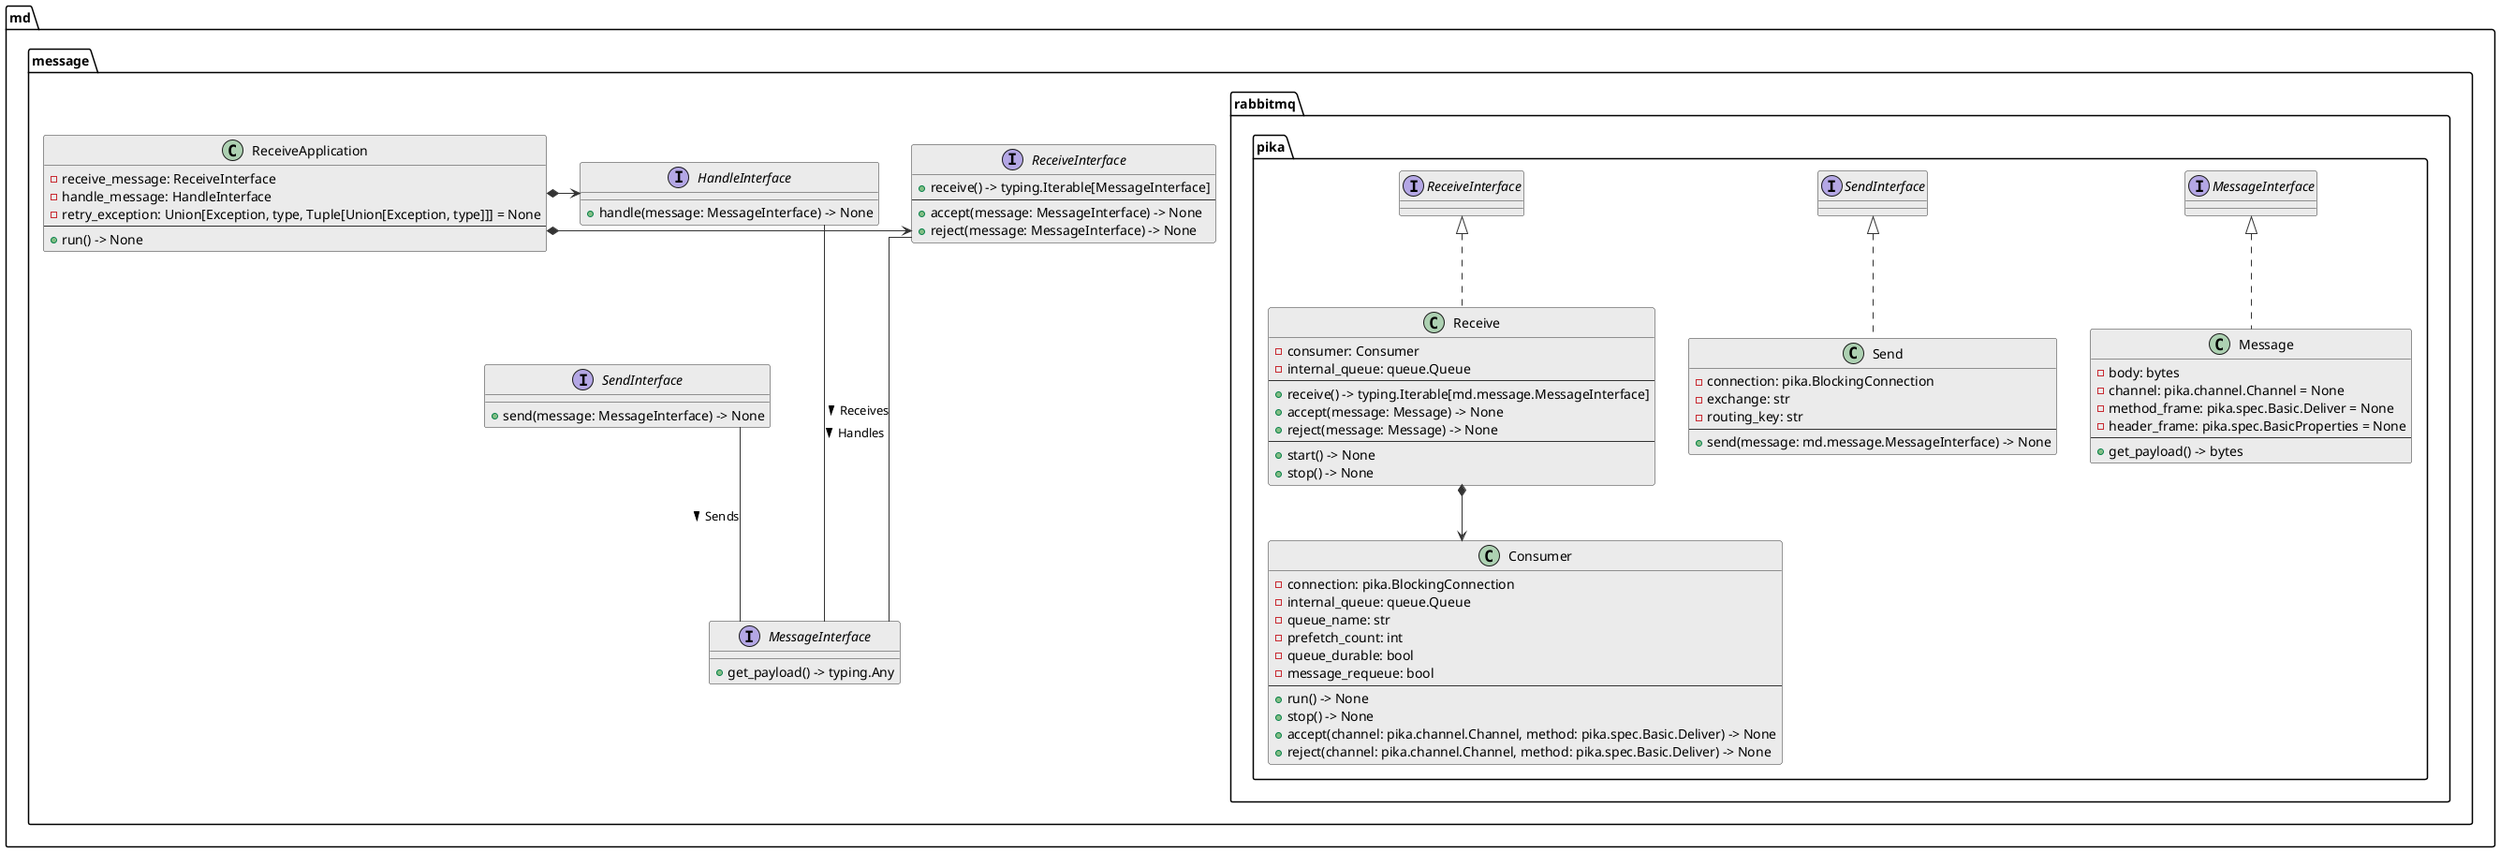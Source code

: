 @startuml

skinparam class {
  BackgroundColor #ebebeb
  ArrowColor      #333
  BorderColor     #333
}

skinparam lineType ortho

package md.message {
  interface MessageInterface {
    + get_payload() -> typing.Any
  }

  interface SendInterface {
    + send(message: MessageInterface) -> None
  }

  interface ReceiveInterface{
    + receive() -> typing.Iterable[MessageInterface]
    --
    + accept(message: MessageInterface) -> None
    + reject(message: MessageInterface) -> None
  }

  interface HandleInterface {
    + handle(message: MessageInterface) -> None
  }

  class ReceiveApplication {
    - receive_message: ReceiveInterface
    - handle_message: HandleInterface
    - retry_exception: Union[Exception, type, Tuple[Union[Exception, type]]] = None
    ---
    + run() -> None
  }
}


SendInterface -- MessageInterface : "Sends >"
HandleInterface --- MessageInterface : "Handles >"
ReceiveInterface -- MessageInterface : "Receives >"

ReceiveApplication *-> ReceiveInterface
ReceiveApplication *-> HandleInterface


package md.message.rabbitmq.pika {
  class Message implements MessageInterface {
    - body: bytes
    - channel: pika.channel.Channel = None
    - method_frame: pika.spec.Basic.Deliver = None
    - header_frame: pika.spec.BasicProperties = None
    ---
    + get_payload() -> bytes
  }

  class Send implements SendInterface {
    - connection: pika.BlockingConnection
    - exchange: str
    - routing_key: str
    ---
    + send(message: md.message.MessageInterface) -> None
  }

  class Consumer {
    - connection: pika.BlockingConnection
    - internal_queue: queue.Queue
    - queue_name: str
    - prefetch_count: int
    - queue_durable: bool
    - message_requeue: bool
    ---
    + run() -> None
    + stop() -> None
    + accept(channel: pika.channel.Channel, method: pika.spec.Basic.Deliver) -> None
    + reject(channel: pika.channel.Channel, method: pika.spec.Basic.Deliver) -> None
  }

  class Receive implements ReceiveInterface {
      - consumer: Consumer
      - internal_queue: queue.Queue
      ---
      + receive() -> typing.Iterable[md.message.MessageInterface]
      + accept(message: Message) -> None
      + reject(message: Message) -> None
      ---
      + start() -> None
      + stop() -> None
  }

  Receive *--> Consumer
'  Send -- Message
'  Receive -- Message
}


@enduml
